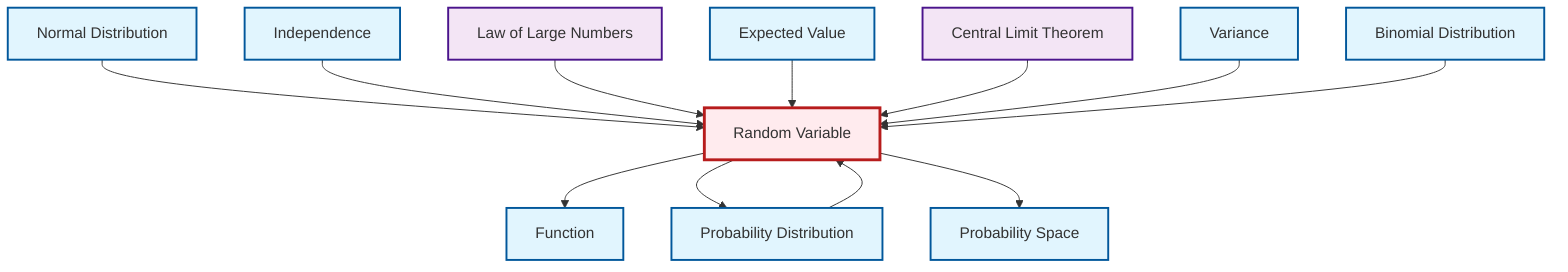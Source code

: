 graph TD
    classDef definition fill:#e1f5fe,stroke:#01579b,stroke-width:2px
    classDef theorem fill:#f3e5f5,stroke:#4a148c,stroke-width:2px
    classDef axiom fill:#fff3e0,stroke:#e65100,stroke-width:2px
    classDef example fill:#e8f5e9,stroke:#1b5e20,stroke-width:2px
    classDef current fill:#ffebee,stroke:#b71c1c,stroke-width:3px
    def-random-variable["Random Variable"]:::definition
    def-function["Function"]:::definition
    def-binomial-distribution["Binomial Distribution"]:::definition
    thm-central-limit["Central Limit Theorem"]:::theorem
    def-independence["Independence"]:::definition
    def-probability-distribution["Probability Distribution"]:::definition
    thm-law-of-large-numbers["Law of Large Numbers"]:::theorem
    def-normal-distribution["Normal Distribution"]:::definition
    def-variance["Variance"]:::definition
    def-probability-space["Probability Space"]:::definition
    def-expectation["Expected Value"]:::definition
    def-normal-distribution --> def-random-variable
    def-independence --> def-random-variable
    def-probability-distribution --> def-random-variable
    thm-law-of-large-numbers --> def-random-variable
    def-expectation --> def-random-variable
    def-random-variable --> def-function
    def-random-variable --> def-probability-distribution
    thm-central-limit --> def-random-variable
    def-random-variable --> def-probability-space
    def-variance --> def-random-variable
    def-binomial-distribution --> def-random-variable
    class def-random-variable current